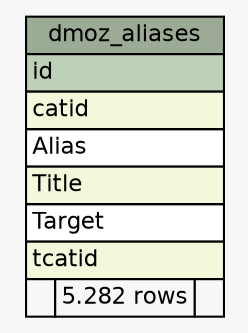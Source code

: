 // dot 2.17.20080109.0540 on Windows Vista 6.0
digraph "dmoz_aliases" {
  graph [
    rankdir="RL"
    bgcolor="#f7f7f7"
  ];
  node [
    fontname="Helvetica"
    fontsize="11"
    shape="plaintext"
  ];
  edge [
    arrowsize="0.8"
  ];
  "dmoz_aliases" [
    label=<
    <TABLE BORDER="0" CELLBORDER="1" CELLSPACING="0" BGCOLOR="#ffffff">
      <TR><TD PORT="dmoz_aliases.heading" COLSPAN="3" BGCOLOR="#9bab96" ALIGN="CENTER">dmoz_aliases</TD></TR>
      <TR><TD PORT="id" COLSPAN="3" BGCOLOR="#bed1b8" ALIGN="LEFT">id</TD></TR>
      <TR><TD PORT="catid" COLSPAN="3" BGCOLOR="#f4f7da" ALIGN="LEFT">catid</TD></TR>
      <TR><TD PORT="Alias" COLSPAN="3" ALIGN="LEFT">Alias</TD></TR>
      <TR><TD PORT="Title" COLSPAN="3" BGCOLOR="#f4f7da" ALIGN="LEFT">Title</TD></TR>
      <TR><TD PORT="Target" COLSPAN="3" ALIGN="LEFT">Target</TD></TR>
      <TR><TD PORT="tcatid" COLSPAN="3" BGCOLOR="#f4f7da" ALIGN="LEFT">tcatid</TD></TR>
      <TR><TD ALIGN="LEFT" BGCOLOR="#f7f7f7">  </TD><TD ALIGN="RIGHT" BGCOLOR="#f7f7f7">5.282 rows</TD><TD ALIGN="RIGHT" BGCOLOR="#f7f7f7">  </TD></TR>
    </TABLE>>
    URL="tables/dmoz_aliases.html#"
    tooltip="dmoz_aliases"
  ];
}
